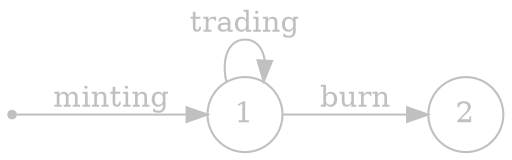 digraph finite_state_machine {
    rankdir=LR;
    bgcolor="transparent";
    size="8,5"

    node [shape = circle, label="1", fontsize=14, color="gray", fontcolor="gray"] 1;
    node [shape = circle, label="2", fontsize=14, color="gray", fontcolor="gray"] 2;
    
    node [shape = point, fontsize=14, color="gray", fontcolor="gray"]; qi
    
    qi -> 1 [label="minting", fontsize=14, color="gray", fontcolor="gray"];
    
    1  -> 1 [ label = "trading", fontsize=14, color="gray", fontcolor="gray"];
    1  -> 2 [ label = "burn", fontsize=14, color="gray", fontcolor="gray"];
}